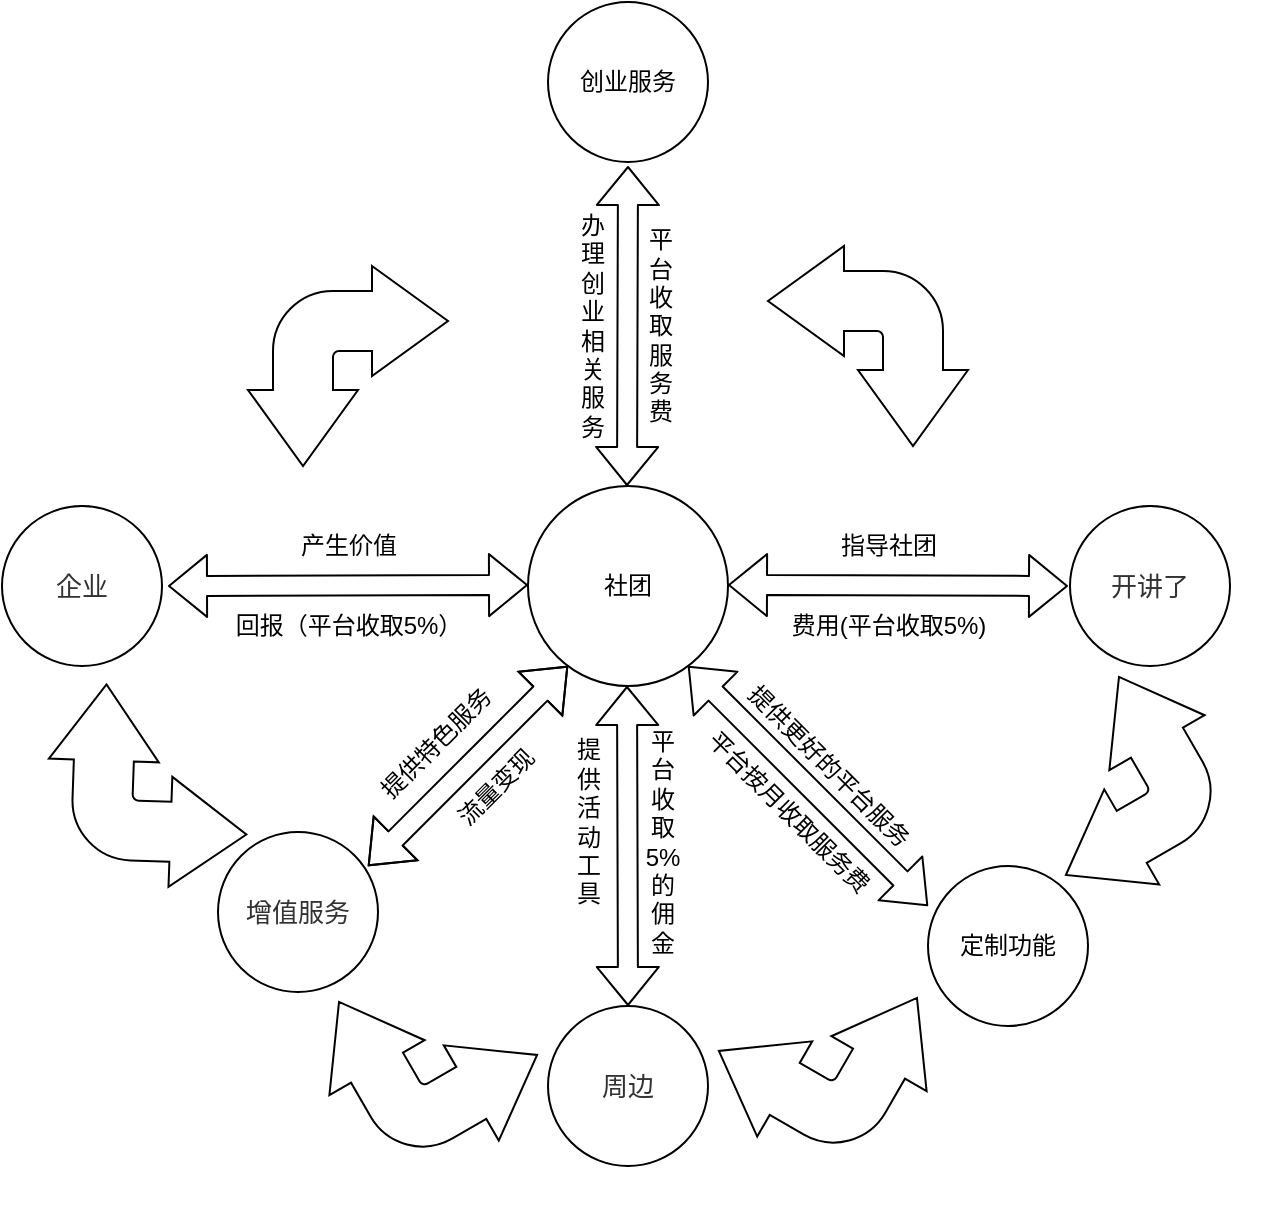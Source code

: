 <mxfile version="14.6.12" type="github">
  <diagram name="Page-1" id="82e54ff1-d628-8f03-85c4-9753963a91cd">
    <mxGraphModel dx="966" dy="-325" grid="1" gridSize="10" guides="1" tooltips="1" connect="1" arrows="1" fold="1" page="1" pageScale="1" pageWidth="1100" pageHeight="850" background="#ffffff" math="0" shadow="0">
      <root>
        <mxCell id="0" />
        <mxCell id="1" parent="0" />
        <mxCell id="oaHbjlyOi3yp2yZwgl7B-2" value="社团" style="ellipse;whiteSpace=wrap;html=1;aspect=fixed;" vertex="1" parent="1">
          <mxGeometry x="760" y="1580" width="100" height="100" as="geometry" />
        </mxCell>
        <mxCell id="oaHbjlyOi3yp2yZwgl7B-4" value="" style="shape=flexArrow;endArrow=classic;startArrow=classic;html=1;" edge="1" parent="1">
          <mxGeometry width="100" height="100" relative="1" as="geometry">
            <mxPoint x="680" y="1770" as="sourcePoint" />
            <mxPoint x="780" y="1670" as="targetPoint" />
            <Array as="points">
              <mxPoint x="740" y="1710" />
              <mxPoint x="760" y="1690" />
            </Array>
          </mxGeometry>
        </mxCell>
        <mxCell id="oaHbjlyOi3yp2yZwgl7B-6" value="" style="shape=flexArrow;endArrow=classic;startArrow=classic;html=1;entryX=0.5;entryY=0;entryDx=0;entryDy=0;" edge="1" parent="1" target="oaHbjlyOi3yp2yZwgl7B-15">
          <mxGeometry width="100" height="100" relative="1" as="geometry">
            <mxPoint x="809.5" y="1680" as="sourcePoint" />
            <mxPoint x="810" y="1830" as="targetPoint" />
          </mxGeometry>
        </mxCell>
        <mxCell id="oaHbjlyOi3yp2yZwgl7B-7" value="" style="shape=flexArrow;endArrow=classic;startArrow=classic;html=1;" edge="1" parent="1">
          <mxGeometry width="100" height="100" relative="1" as="geometry">
            <mxPoint x="810" y="1420" as="sourcePoint" />
            <mxPoint x="809.5" y="1580" as="targetPoint" />
          </mxGeometry>
        </mxCell>
        <mxCell id="oaHbjlyOi3yp2yZwgl7B-8" value="" style="shape=flexArrow;endArrow=classic;startArrow=classic;html=1;" edge="1" parent="1">
          <mxGeometry width="100" height="100" relative="1" as="geometry">
            <mxPoint x="840" y="1670" as="sourcePoint" />
            <mxPoint x="960" y="1790" as="targetPoint" />
          </mxGeometry>
        </mxCell>
        <mxCell id="oaHbjlyOi3yp2yZwgl7B-9" value="" style="shape=flexArrow;endArrow=classic;startArrow=classic;html=1;" edge="1" parent="1">
          <mxGeometry width="100" height="100" relative="1" as="geometry">
            <mxPoint x="860" y="1629.5" as="sourcePoint" />
            <mxPoint x="1030" y="1630" as="targetPoint" />
          </mxGeometry>
        </mxCell>
        <mxCell id="oaHbjlyOi3yp2yZwgl7B-10" value="" style="shape=flexArrow;endArrow=classic;startArrow=classic;html=1;" edge="1" parent="1">
          <mxGeometry width="100" height="100" relative="1" as="geometry">
            <mxPoint x="580" y="1630" as="sourcePoint" />
            <mxPoint x="760" y="1629.5" as="targetPoint" />
          </mxGeometry>
        </mxCell>
        <mxCell id="oaHbjlyOi3yp2yZwgl7B-11" value="产生价值" style="text;html=1;align=center;verticalAlign=middle;resizable=0;points=[];autosize=1;strokeColor=none;" vertex="1" parent="1">
          <mxGeometry x="640" y="1600" width="60" height="20" as="geometry" />
        </mxCell>
        <mxCell id="oaHbjlyOi3yp2yZwgl7B-12" value="&lt;span style=&quot;color: rgb(50 , 50 , 50) ; font-size: 13px ; background-color: rgba(255 , 255 , 255 , 0.01)&quot;&gt;企业&lt;/span&gt;" style="ellipse;whiteSpace=wrap;html=1;aspect=fixed;" vertex="1" parent="1">
          <mxGeometry x="497" y="1590" width="80" height="80" as="geometry" />
        </mxCell>
        <mxCell id="oaHbjlyOi3yp2yZwgl7B-13" value="回报（平台收取5%）" style="text;html=1;align=center;verticalAlign=middle;resizable=0;points=[];autosize=1;strokeColor=none;" vertex="1" parent="1">
          <mxGeometry x="605" y="1640" width="130" height="20" as="geometry" />
        </mxCell>
        <mxCell id="oaHbjlyOi3yp2yZwgl7B-14" value="&lt;span style=&quot;color: rgb(50 , 50 , 50) ; font-size: 13px ; background-color: rgba(255 , 255 , 255 , 0.01)&quot;&gt;开讲了&lt;/span&gt;" style="ellipse;whiteSpace=wrap;html=1;aspect=fixed;" vertex="1" parent="1">
          <mxGeometry x="1031" y="1590" width="80" height="80" as="geometry" />
        </mxCell>
        <mxCell id="oaHbjlyOi3yp2yZwgl7B-15" value="&lt;span style=&quot;color: rgb(50 , 50 , 50) ; font-size: 13px ; background-color: rgba(255 , 255 , 255 , 0.01)&quot;&gt;周边&lt;/span&gt;" style="ellipse;whiteSpace=wrap;html=1;aspect=fixed;" vertex="1" parent="1">
          <mxGeometry x="770" y="1840" width="80" height="80" as="geometry" />
        </mxCell>
        <mxCell id="oaHbjlyOi3yp2yZwgl7B-16" value="创业服务" style="ellipse;whiteSpace=wrap;html=1;aspect=fixed;" vertex="1" parent="1">
          <mxGeometry x="770" y="1338" width="80" height="80" as="geometry" />
        </mxCell>
        <mxCell id="oaHbjlyOi3yp2yZwgl7B-17" value="&lt;span style=&quot;color: rgb(50 , 50 , 50) ; font-size: 13px ; background-color: rgba(255 , 255 , 255 , 0.01)&quot;&gt;增值服务&lt;/span&gt;" style="ellipse;whiteSpace=wrap;html=1;aspect=fixed;" vertex="1" parent="1">
          <mxGeometry x="605" y="1753" width="80" height="80" as="geometry" />
        </mxCell>
        <mxCell id="oaHbjlyOi3yp2yZwgl7B-18" value="定制功能" style="ellipse;whiteSpace=wrap;html=1;aspect=fixed;" vertex="1" parent="1">
          <mxGeometry x="960" y="1770" width="80" height="80" as="geometry" />
        </mxCell>
        <mxCell id="oaHbjlyOi3yp2yZwgl7B-19" value="指导社团" style="text;html=1;align=center;verticalAlign=middle;resizable=0;points=[];autosize=1;strokeColor=none;" vertex="1" parent="1">
          <mxGeometry x="910" y="1600" width="60" height="20" as="geometry" />
        </mxCell>
        <mxCell id="oaHbjlyOi3yp2yZwgl7B-20" value="费用(平台收取5%)" style="text;html=1;align=center;verticalAlign=middle;resizable=0;points=[];autosize=1;strokeColor=none;" vertex="1" parent="1">
          <mxGeometry x="885" y="1640" width="110" height="20" as="geometry" />
        </mxCell>
        <mxCell id="oaHbjlyOi3yp2yZwgl7B-24" value="提&lt;br&gt;供&lt;br&gt;活&lt;br&gt;动&lt;br&gt;工&lt;br&gt;具" style="text;html=1;align=center;verticalAlign=middle;resizable=0;points=[];autosize=1;strokeColor=none;" vertex="1" parent="1">
          <mxGeometry x="775" y="1703" width="30" height="90" as="geometry" />
        </mxCell>
        <mxCell id="oaHbjlyOi3yp2yZwgl7B-25" value="平&lt;br&gt;台&lt;br&gt;收&lt;br&gt;取&lt;br&gt;5%&lt;br&gt;的&lt;br&gt;佣&lt;br&gt;金" style="text;html=1;align=center;verticalAlign=middle;resizable=0;points=[];autosize=1;strokeColor=none;" vertex="1" parent="1">
          <mxGeometry x="812" y="1698" width="30" height="120" as="geometry" />
        </mxCell>
        <mxCell id="oaHbjlyOi3yp2yZwgl7B-26" value="提供特色服务" style="text;html=1;align=center;verticalAlign=middle;resizable=0;points=[];autosize=1;strokeColor=none;rotation=-45;" vertex="1" parent="1">
          <mxGeometry x="669" y="1699" width="90" height="20" as="geometry" />
        </mxCell>
        <mxCell id="oaHbjlyOi3yp2yZwgl7B-27" value="流量变现" style="text;html=1;align=center;verticalAlign=middle;resizable=0;points=[];autosize=1;strokeColor=none;rotation=-45;" vertex="1" parent="1">
          <mxGeometry x="714" y="1721" width="60" height="20" as="geometry" />
        </mxCell>
        <mxCell id="oaHbjlyOi3yp2yZwgl7B-28" value="办&lt;br&gt;理&lt;br&gt;创&lt;br&gt;业&lt;br&gt;相&lt;br&gt;关&lt;br&gt;服&lt;br&gt;务" style="text;html=1;align=center;verticalAlign=middle;resizable=0;points=[];autosize=1;strokeColor=none;" vertex="1" parent="1">
          <mxGeometry x="777" y="1440" width="30" height="120" as="geometry" />
        </mxCell>
        <mxCell id="oaHbjlyOi3yp2yZwgl7B-29" value="平&lt;br&gt;台&lt;br&gt;收&lt;br&gt;取&lt;br&gt;服&lt;br&gt;务&lt;br&gt;费" style="text;html=1;align=center;verticalAlign=middle;resizable=0;points=[];autosize=1;strokeColor=none;" vertex="1" parent="1">
          <mxGeometry x="811" y="1450" width="30" height="100" as="geometry" />
        </mxCell>
        <mxCell id="oaHbjlyOi3yp2yZwgl7B-30" value="提供更好的平台服务" style="text;html=1;align=center;verticalAlign=middle;resizable=0;points=[];autosize=1;strokeColor=none;rotation=45;" vertex="1" parent="1">
          <mxGeometry x="850" y="1710" width="120" height="20" as="geometry" />
        </mxCell>
        <mxCell id="oaHbjlyOi3yp2yZwgl7B-31" value="平台按月收取服务费" style="text;html=1;align=center;verticalAlign=middle;resizable=0;points=[];autosize=1;strokeColor=none;rotation=45;" vertex="1" parent="1">
          <mxGeometry x="830" y="1733" width="120" height="20" as="geometry" />
        </mxCell>
        <mxCell id="oaHbjlyOi3yp2yZwgl7B-33" value="" style="html=1;shadow=0;dashed=0;align=center;verticalAlign=middle;shape=mxgraph.arrows2.bendDoubleArrow;dy=15;dx=38;arrowHead=55;rounded=1;" vertex="1" parent="1">
          <mxGeometry x="620" y="1470" width="100" height="100" as="geometry" />
        </mxCell>
        <mxCell id="oaHbjlyOi3yp2yZwgl7B-34" value="" style="html=1;shadow=0;dashed=0;align=center;verticalAlign=middle;shape=mxgraph.arrows2.bendDoubleArrow;dy=15;dx=38;arrowHead=55;rounded=1;direction=south;" vertex="1" parent="1">
          <mxGeometry x="880" y="1460" width="100" height="100" as="geometry" />
        </mxCell>
        <mxCell id="oaHbjlyOi3yp2yZwgl7B-35" value="" style="html=1;shadow=0;dashed=0;align=center;verticalAlign=middle;shape=mxgraph.arrows2.bendDoubleArrow;dy=15;dx=38;arrowHead=55;rounded=1;direction=south;rotation=60;" vertex="1" parent="1">
          <mxGeometry x="1011" y="1680" width="100" height="100" as="geometry" />
        </mxCell>
        <mxCell id="oaHbjlyOi3yp2yZwgl7B-36" value="" style="html=1;shadow=0;dashed=0;align=center;verticalAlign=middle;shape=mxgraph.arrows2.bendDoubleArrow;dy=15;dx=38;arrowHead=55;rounded=1;direction=south;rotation=120;" vertex="1" parent="1">
          <mxGeometry x="860" y="1818" width="100" height="100" as="geometry" />
        </mxCell>
        <mxCell id="oaHbjlyOi3yp2yZwgl7B-37" value="" style="html=1;shadow=0;dashed=0;align=center;verticalAlign=middle;shape=mxgraph.arrows2.bendDoubleArrow;dy=15;dx=38;arrowHead=55;rounded=1;direction=south;rotation=-210;" vertex="1" parent="1">
          <mxGeometry x="660" y="1820" width="100" height="100" as="geometry" />
        </mxCell>
        <mxCell id="oaHbjlyOi3yp2yZwgl7B-38" value="" style="html=1;shadow=0;dashed=0;align=center;verticalAlign=middle;shape=mxgraph.arrows2.bendDoubleArrow;dy=15;dx=38;arrowHead=55;rounded=1;direction=south;rotation=-178;" vertex="1" parent="1">
          <mxGeometry x="520" y="1680" width="100" height="100" as="geometry" />
        </mxCell>
      </root>
    </mxGraphModel>
  </diagram>
</mxfile>
